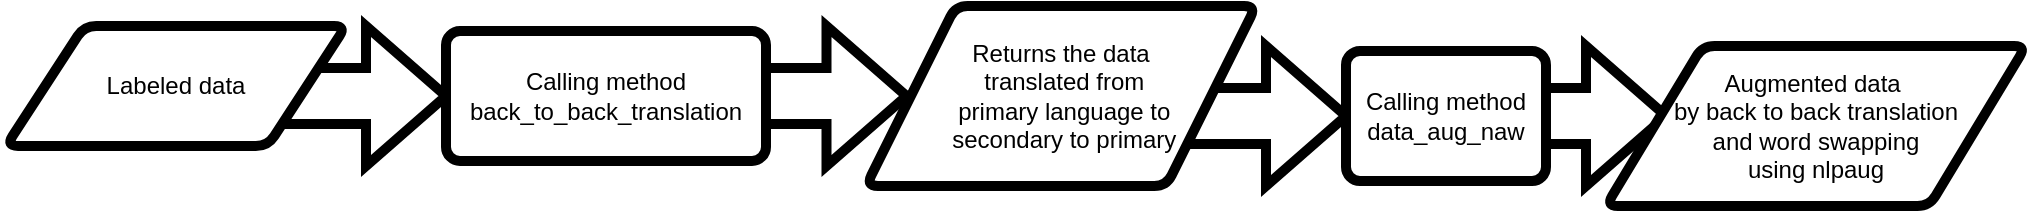 <mxfile version="26.0.16">
  <diagram name="Page-1" id="nAbt_ItpZTKtvpkkCNcV">
    <mxGraphModel dx="1050" dy="570" grid="1" gridSize="10" guides="1" tooltips="1" connect="1" arrows="1" fold="1" page="1" pageScale="1" pageWidth="850" pageHeight="1100" math="0" shadow="0">
      <root>
        <mxCell id="0" />
        <mxCell id="1" parent="0" />
        <mxCell id="9FIyeLCc9lvfZA8zkgkO-7" value="" style="verticalLabelPosition=bottom;verticalAlign=top;html=1;strokeWidth=5;shape=mxgraph.arrows2.arrow;dy=0.6;dx=40;notch=0;" vertex="1" parent="1">
          <mxGeometry x="670" y="120" width="100" height="70" as="geometry" />
        </mxCell>
        <mxCell id="9FIyeLCc9lvfZA8zkgkO-4" value="" style="verticalLabelPosition=bottom;verticalAlign=top;html=1;strokeWidth=5;shape=mxgraph.arrows2.arrow;dy=0.6;dx=40;notch=0;rotation=0;" vertex="1" parent="1">
          <mxGeometry x="480" y="110" width="70.25" height="70" as="geometry" />
        </mxCell>
        <mxCell id="9FIyeLCc9lvfZA8zkgkO-2" value="" style="verticalLabelPosition=bottom;verticalAlign=top;html=1;strokeWidth=5;shape=mxgraph.arrows2.arrow;dy=0.6;dx=40;notch=0;rotation=0;" vertex="1" parent="1">
          <mxGeometry x="230" y="110" width="90" height="70" as="geometry" />
        </mxCell>
        <mxCell id="9FIyeLCc9lvfZA8zkgkO-1" value="Labeled data" style="shape=parallelogram;html=1;strokeWidth=5;perimeter=parallelogramPerimeter;whiteSpace=wrap;rounded=1;arcSize=12;size=0.23;" vertex="1" parent="1">
          <mxGeometry x="100" y="110" width="170" height="60" as="geometry" />
        </mxCell>
        <mxCell id="9FIyeLCc9lvfZA8zkgkO-3" value="Calling method&lt;div&gt;back_to_back_translation&lt;/div&gt;" style="rounded=1;whiteSpace=wrap;html=1;absoluteArcSize=1;arcSize=14;strokeWidth=5;" vertex="1" parent="1">
          <mxGeometry x="320" y="112.54" width="160" height="64.91" as="geometry" />
        </mxCell>
        <mxCell id="9FIyeLCc9lvfZA8zkgkO-6" value="Returns the data&lt;div&gt;&amp;nbsp;translated from&lt;/div&gt;&lt;div&gt;&amp;nbsp;primary language to&lt;/div&gt;&lt;div&gt;&amp;nbsp;secondary to primary&lt;/div&gt;" style="shape=parallelogram;html=1;strokeWidth=5;perimeter=parallelogramPerimeter;whiteSpace=wrap;rounded=1;arcSize=12;size=0.23;" vertex="1" parent="1">
          <mxGeometry x="530" y="100" width="195" height="90" as="geometry" />
        </mxCell>
        <mxCell id="9FIyeLCc9lvfZA8zkgkO-8" value="Calling method&lt;div&gt;data_aug_naw&lt;/div&gt;" style="rounded=1;whiteSpace=wrap;html=1;absoluteArcSize=1;arcSize=14;strokeWidth=5;" vertex="1" parent="1">
          <mxGeometry x="770" y="122.5" width="100" height="65" as="geometry" />
        </mxCell>
        <mxCell id="9FIyeLCc9lvfZA8zkgkO-9" value="" style="verticalLabelPosition=bottom;verticalAlign=top;html=1;strokeWidth=5;shape=mxgraph.arrows2.arrow;dy=0.6;dx=40;notch=0;" vertex="1" parent="1">
          <mxGeometry x="870" y="120" width="60" height="70" as="geometry" />
        </mxCell>
        <mxCell id="9FIyeLCc9lvfZA8zkgkO-11" value="Augmented data&amp;nbsp;&lt;div&gt;by back to back translation&lt;/div&gt;&lt;div&gt;&amp;nbsp;and word swapping&amp;nbsp;&lt;/div&gt;&lt;div&gt;using nlpaug&lt;/div&gt;" style="shape=parallelogram;html=1;strokeWidth=5;perimeter=parallelogramPerimeter;whiteSpace=wrap;rounded=1;arcSize=12;size=0.23;" vertex="1" parent="1">
          <mxGeometry x="900" y="120" width="210" height="80" as="geometry" />
        </mxCell>
      </root>
    </mxGraphModel>
  </diagram>
</mxfile>
